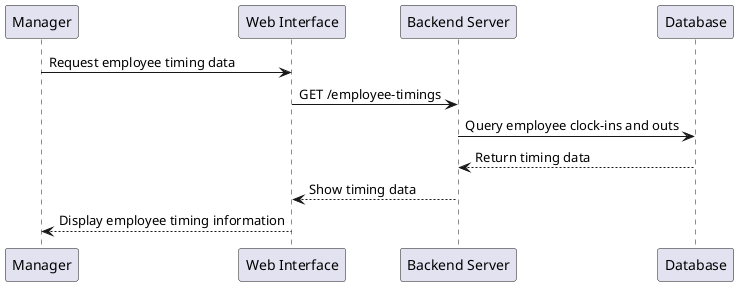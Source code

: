 @startuml

participant Manager as M
participant "Web Interface" as W
participant "Backend Server" as B
participant "Database" as DB

M -> W: Request employee timing data
W -> B: GET /employee-timings
B -> DB: Query employee clock-ins and outs
DB --> B: Return timing data
B --> W: Show timing data
W --> M: Display employee timing information

@enduml